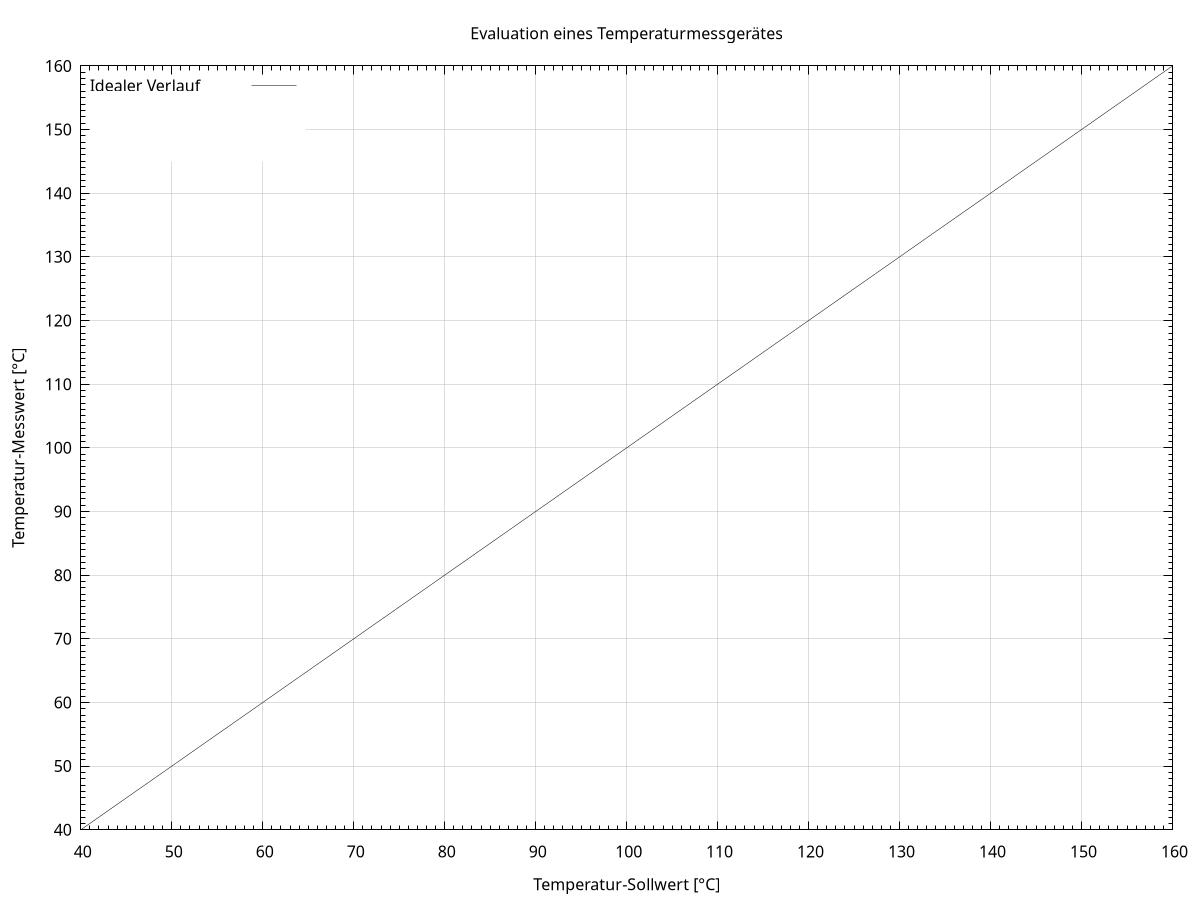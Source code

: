 # File name: 13-9.gnuplot
set title 'Evaluation eines Temperaturmessgerätes'
set datafile separator ','
set xrange [40:160]
set yrange [40:160]
set xtics 40,10,160
set ytics 40,10,160
set mxtics 10
set mytics 10
set xlabel 'Temperatur-Sollwert [°C]'
set ylabel 'Temperatur-Messwert [°C]'
show grid
set grid ytics lt 1 lw 0.5 lc rgb '#bbbbbb'
set grid xtics lt 1 lw 0.5 lc rgb '#bbbbbb'
set key left top Left
show key

f(x)=x
plot f(x) with lines lc rgb '#000000' lw 0.5 title 'Idealer Verlauf',\
'temp.csv' using 2:3  with points pt 2 ps 1 lc rgb '#FF0000' lw 2 title 'Messwerte',\
'temp.csv' using 2:6  with lines lc rgb '#FF0000' lw 3 title 'Mittelwert',\
'temp.csv' using 2:7  with lines lt 0 lc rgb '#006400' lw 5 title 'Vertrauensgrenzen',\
'temp.csv' using 2:8  with lines lt 0 lc rgb '#006400' lw 5 notitle